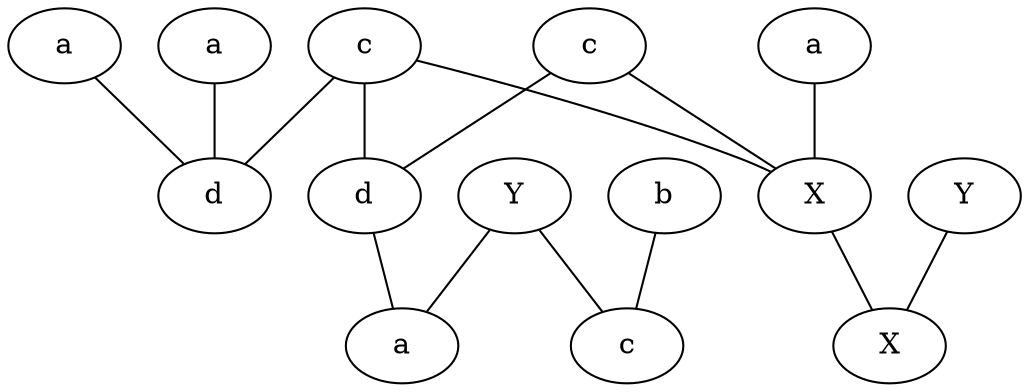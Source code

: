 graph Sergio3P1P3 {
	3 [label=a]
	4 [label=a]
	5 [label=c]
	6 [label=d]
	1 [label=c]
	7 [label=a]
	8 [label=b]
	9 [label=d]
	10 [label=X]
	2 [label=Y]
	11 [label=c]
	12 [label=a]
	3 -- 6
	4 -- 6
	5 -- 6
	5 -- 9
	1 -- 9
	1 -- 10
	7 -- 10
	5 -- 10
	2 -- 11
	2 -- 12
	8 -- 11
	9 -- 12
	0 [label=Y]
	13 [label=X]
	0 -- 13
	10 -- 13
}
